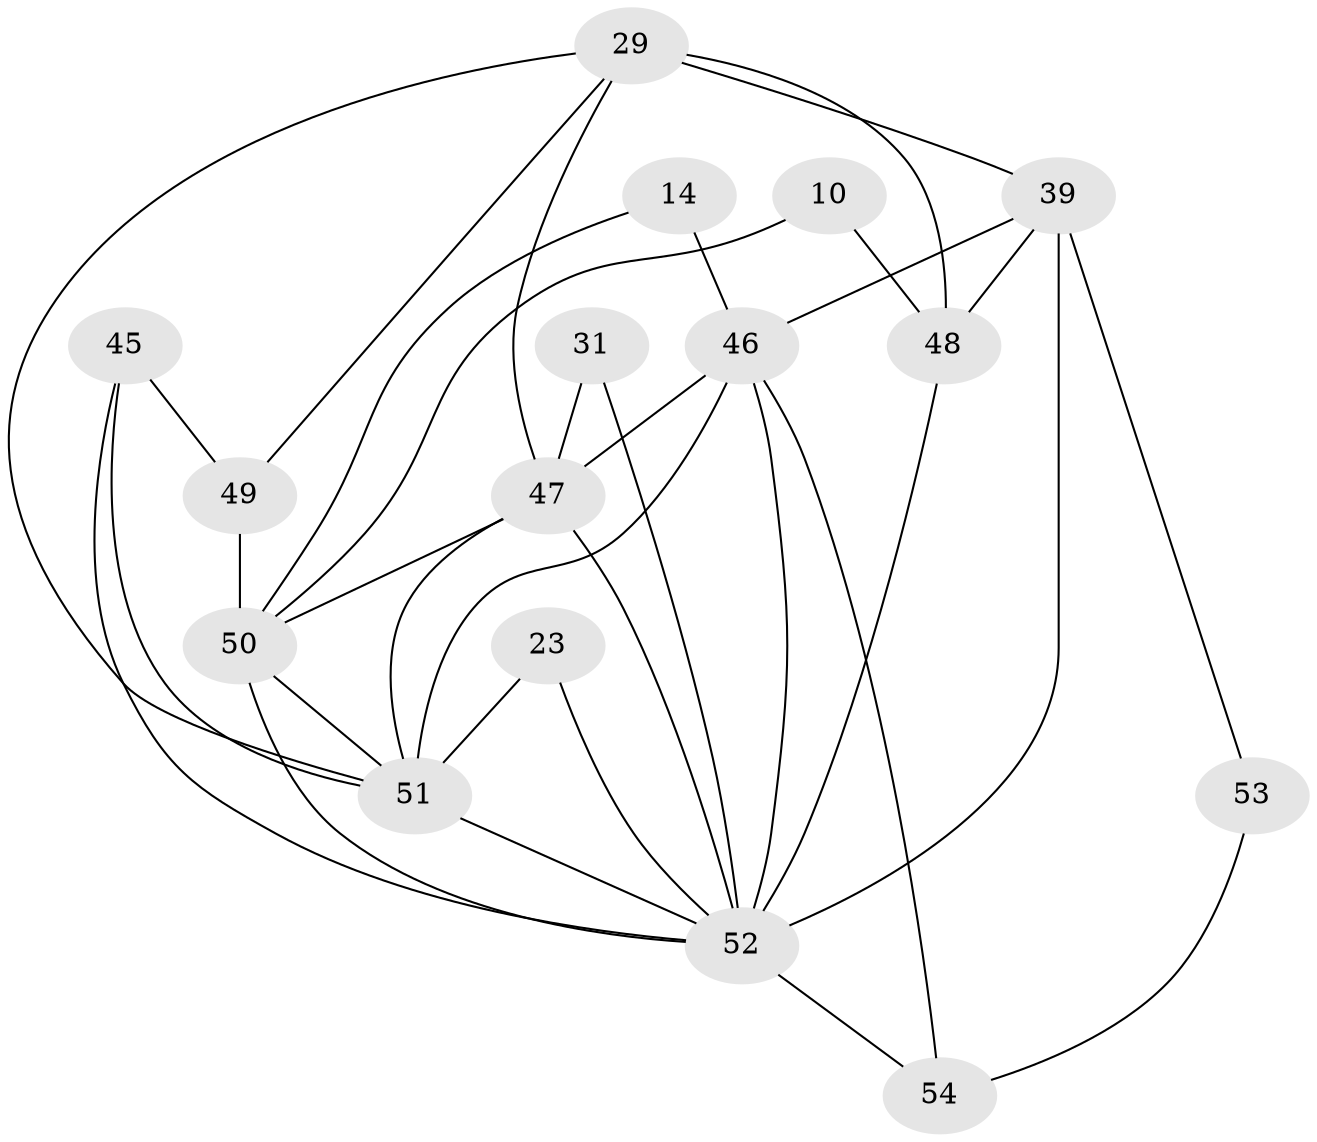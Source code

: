 // original degree distribution, {4: 1.0}
// Generated by graph-tools (version 1.1) at 2025/03/03/04/25 22:03:00]
// undirected, 16 vertices, 34 edges
graph export_dot {
graph [start="1"]
  node [color=gray90,style=filled];
  10;
  14;
  23;
  29 [super="+27+17"];
  31 [super="+28"];
  39 [super="+32"];
  45;
  46 [super="+4+40"];
  47 [super="+38+41"];
  48 [super="+7+37"];
  49;
  50 [super="+30+26+43"];
  51 [super="+5+13+36"];
  52 [super="+18+34+44"];
  53;
  54 [super="+42"];
  10 -- 48 [weight=3];
  10 -- 50;
  14 -- 46 [weight=3];
  14 -- 50;
  23 -- 51 [weight=3];
  23 -- 52;
  29 -- 49;
  29 -- 51;
  29 -- 48 [weight=3];
  29 -- 39;
  29 -- 47 [weight=2];
  31 -- 47 [weight=3];
  31 -- 52 [weight=3];
  39 -- 53 [weight=2];
  39 -- 46;
  39 -- 52 [weight=5];
  39 -- 48;
  45 -- 49;
  45 -- 52 [weight=2];
  45 -- 51;
  46 -- 54 [weight=2];
  46 -- 51 [weight=2];
  46 -- 52;
  46 -- 47;
  47 -- 50;
  47 -- 52 [weight=4];
  47 -- 51;
  48 -- 52 [weight=3];
  49 -- 50 [weight=2];
  50 -- 51 [weight=3];
  50 -- 52 [weight=4];
  51 -- 52;
  52 -- 54 [weight=4];
  53 -- 54 [weight=2];
}
